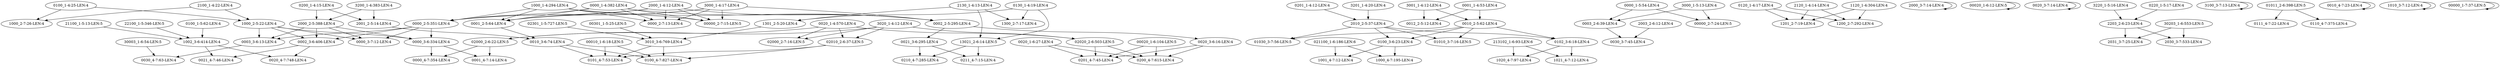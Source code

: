 digraph G {
    "3020_1-4:12-LEN:4" -> "02000_2-6:22-LEN:5";
    "3020_1-4:12-LEN:4" -> "02010_2-6:37-LEN:5";
    "3020_1-4:12-LEN:4" -> "02000_2-7:16-LEN:5";
    "3020_1-4:12-LEN:4" -> "02020_2-6:503-LEN:5";
    "2010_2-5:37-LEN:4" -> "01010_3-7:16-LEN:5";
    "2010_2-5:37-LEN:4" -> "0100_3-6:23-LEN:4";
    "2010_2-5:37-LEN:4" -> "01030_3-7:56-LEN:5";
    "2010_2-5:37-LEN:4" -> "0102_3-6:18-LEN:4";
    "3001_1-4:12-LEN:4" -> "0012_2-5:12-LEN:4";
    "3001_1-4:12-LEN:4" -> "0010_2-5:62-LEN:4";
    "22100_1-5:346-LEN:5" -> "1002_3-6:414-LEN:4";
    "30003_1-6:54-LEN:5" -> "0030_4-7:63-LEN:4";
    "0003_2-6:39-LEN:4" -> "0030_3-7:45-LEN:4";
    "0000_3-6:334-LEN:4" -> "0000_4-7:354-LEN:4";
    "0000_3-6:334-LEN:4" -> "0001_4-7:14-LEN:4";
    "0120_1-4:17-LEN:4" -> "1201_2-7:19-LEN:4";
    "0120_1-4:17-LEN:4" -> "1200_2-7:292-LEN:4";
    "1000_2-5:22-LEN:4" -> "0000_3-6:334-LEN:4";
    "1000_2-5:22-LEN:4" -> "0002_3-6:406-LEN:4";
    "1000_2-5:22-LEN:4" -> "0003_3-6:13-LEN:4";
    "1000_2-5:22-LEN:4" -> "0000_3-7:12-LEN:4";
    "1000_1-4:294-LEN:4" -> "0000_2-7:13-LEN:4";
    "1000_1-4:294-LEN:4" -> "00000_2-7:15-LEN:5";
    "1000_1-4:294-LEN:4" -> "0002_2-5:295-LEN:4";
    "1000_1-4:294-LEN:4" -> "0001_2-5:64-LEN:4";
    "1000_1-4:294-LEN:4" -> "0000_2-5:351-LEN:4";
    "0201_1-4:12-LEN:4" -> "2010_2-5:37-LEN:4";
    "2001_2-5:14-LEN:4" -> "0010_3-6:74-LEN:4";
    "2000_3-7:14-LEN:4" -> "2000_3-7:14-LEN:4";
    "00020_1-6:12-LEN:5" -> "00020_1-6:12-LEN:5";
    "0020_3-6:16-LEN:4" -> "0201_4-7:45-LEN:4";
    "0020_3-6:16-LEN:4" -> "0200_4-7:615-LEN:4";
    "0000_1-5:54-LEN:4" -> "0003_2-6:39-LEN:4";
    "0000_1-5:54-LEN:4" -> "00000_2-7:24-LEN:5";
    "0200_1-4:15-LEN:4" -> "2001_2-5:14-LEN:4";
    "0200_1-4:15-LEN:4" -> "2000_2-5:388-LEN:4";
    "1301_2-5:20-LEN:4" -> "3010_3-6:769-LEN:4";
    "2000_2-5:388-LEN:4" -> "0000_3-6:334-LEN:4";
    "2000_2-5:388-LEN:4" -> "0002_3-6:406-LEN:4";
    "2000_2-5:388-LEN:4" -> "0003_3-6:13-LEN:4";
    "2000_2-5:388-LEN:4" -> "0000_3-7:12-LEN:4";
    "0020_3-7:14-LEN:4" -> "0020_3-7:14-LEN:4";
    "3220_1-5:16-LEN:4" -> "2203_2-6:23-LEN:4";
    "0100_1-4:25-LEN:4" -> "1000_2-5:22-LEN:4";
    "0100_1-4:25-LEN:4" -> "1000_2-7:26-LEN:4";
    "3100_3-7:13-LEN:4" -> "3100_3-7:13-LEN:4";
    "02000_2-6:22-LEN:5" -> "0000_4-7:354-LEN:4";
    "02000_2-6:22-LEN:5" -> "0001_4-7:14-LEN:4";
    "0100_3-6:23-LEN:4" -> "1001_4-7:12-LEN:4";
    "0100_3-6:23-LEN:4" -> "1000_4-7:195-LEN:4";
    "0021_3-6:295-LEN:4" -> "0210_4-7:285-LEN:4";
    "0021_3-6:295-LEN:4" -> "0211_4-7:15-LEN:4";
    "0002_3-6:406-LEN:4" -> "0021_4-7:46-LEN:4";
    "0002_3-6:406-LEN:4" -> "0020_4-7:748-LEN:4";
    "0000_1-4:382-LEN:4" -> "0000_2-7:13-LEN:4";
    "0000_1-4:382-LEN:4" -> "00000_2-7:15-LEN:5";
    "0000_1-4:382-LEN:4" -> "0002_2-5:295-LEN:4";
    "0000_1-4:382-LEN:4" -> "0001_2-5:64-LEN:4";
    "0000_1-4:382-LEN:4" -> "0000_2-5:351-LEN:4";
    "0020_1-6:27-LEN:4" -> "0201_4-7:45-LEN:4";
    "0020_1-6:27-LEN:4" -> "0200_4-7:615-LEN:4";
    "01011_2-6:398-LEN:5" -> "0111_4-7:22-LEN:4";
    "01011_2-6:398-LEN:5" -> "0110_4-7:375-LEN:4";
    "0010_3-6:74-LEN:4" -> "0100_4-7:827-LEN:4";
    "0010_3-6:74-LEN:4" -> "0101_4-7:53-LEN:4";
    "2000_1-4:12-LEN:4" -> "0000_2-7:13-LEN:4";
    "2000_1-4:12-LEN:4" -> "00000_2-7:15-LEN:5";
    "2000_1-4:12-LEN:4" -> "0002_2-5:295-LEN:4";
    "2000_1-4:12-LEN:4" -> "0001_2-5:64-LEN:4";
    "2000_1-4:12-LEN:4" -> "0000_2-5:351-LEN:4";
    "0220_1-5:17-LEN:4" -> "2203_2-6:23-LEN:4";
    "0003_3-6:13-LEN:4" -> "0030_4-7:63-LEN:4";
    "0002_2-5:295-LEN:4" -> "0020_3-6:16-LEN:4";
    "0002_2-5:295-LEN:4" -> "0021_3-6:295-LEN:4";
    "2120_1-4:14-LEN:4" -> "1201_2-7:19-LEN:4";
    "2120_1-4:14-LEN:4" -> "1200_2-7:292-LEN:4";
    "0100_1-5:62-LEN:4" -> "1002_3-6:414-LEN:4";
    "0010_4-7:23-LEN:4" -> "0010_4-7:23-LEN:4";
    "0001_1-4:53-LEN:4" -> "0012_2-5:12-LEN:4";
    "0001_1-4:53-LEN:4" -> "0010_2-5:62-LEN:4";
    "30203_1-6:553-LEN:5" -> "2031_3-7:25-LEN:4";
    "30203_1-6:553-LEN:5" -> "2030_3-7:533-LEN:4";
    "0020_1-4:570-LEN:4" -> "02000_2-6:22-LEN:5";
    "0020_1-4:570-LEN:4" -> "02010_2-6:37-LEN:5";
    "0020_1-4:570-LEN:4" -> "02000_2-7:16-LEN:5";
    "0020_1-4:570-LEN:4" -> "02020_2-6:503-LEN:5";
    "00301_1-5:25-LEN:5" -> "3010_3-6:769-LEN:4";
    "02010_2-6:37-LEN:5" -> "0100_4-7:827-LEN:4";
    "02010_2-6:37-LEN:5" -> "0101_4-7:53-LEN:4";
    "021100_1-6:186-LEN:6" -> "1001_4-7:12-LEN:4";
    "021100_1-6:186-LEN:6" -> "1000_4-7:195-LEN:4";
    "02020_2-6:503-LEN:5" -> "0201_4-7:45-LEN:4";
    "02020_2-6:503-LEN:5" -> "0200_4-7:615-LEN:4";
    "21100_1-5:13-LEN:5" -> "1002_3-6:414-LEN:4";
    "0102_3-6:18-LEN:4" -> "1020_4-7:97-LEN:4";
    "0102_3-6:18-LEN:4" -> "1021_4-7:12-LEN:4";
    "1120_1-4:304-LEN:4" -> "1201_2-7:19-LEN:4";
    "1120_1-4:304-LEN:4" -> "1200_2-7:292-LEN:4";
    "2003_2-6:12-LEN:4" -> "0030_3-7:45-LEN:4";
    "1002_3-6:414-LEN:4" -> "0021_4-7:46-LEN:4";
    "1002_3-6:414-LEN:4" -> "0020_4-7:748-LEN:4";
    "3010_3-6:769-LEN:4" -> "0100_4-7:827-LEN:4";
    "3010_3-6:769-LEN:4" -> "0101_4-7:53-LEN:4";
    "00020_1-6:104-LEN:5" -> "0201_4-7:45-LEN:4";
    "00020_1-6:104-LEN:5" -> "0200_4-7:615-LEN:4";
    "1010_3-7:12-LEN:4" -> "1010_3-7:12-LEN:4";
    "02301_1-5:727-LEN:5" -> "3010_3-6:769-LEN:4";
    "2130_1-4:13-LEN:4" -> "1301_2-5:20-LEN:4";
    "2130_1-4:13-LEN:4" -> "1300_2-7:17-LEN:4";
    "2130_1-4:13-LEN:4" -> "13021_2-6:14-LEN:5";
    "2100_1-4:22-LEN:4" -> "1000_2-5:22-LEN:4";
    "2100_1-4:22-LEN:4" -> "1000_2-7:26-LEN:4";
    "0010_2-5:62-LEN:4" -> "01010_3-7:16-LEN:5";
    "0010_2-5:62-LEN:4" -> "0100_3-6:23-LEN:4";
    "0010_2-5:62-LEN:4" -> "01030_3-7:56-LEN:5";
    "0010_2-5:62-LEN:4" -> "0102_3-6:18-LEN:4";
    "2203_2-6:23-LEN:4" -> "2031_3-7:25-LEN:4";
    "2203_2-6:23-LEN:4" -> "2030_3-7:533-LEN:4";
    "0001_2-5:64-LEN:4" -> "0010_3-6:74-LEN:4";
    "3200_1-4:383-LEN:4" -> "2001_2-5:14-LEN:4";
    "3200_1-4:383-LEN:4" -> "2000_2-5:388-LEN:4";
    "3000_1-5:13-LEN:4" -> "0003_2-6:39-LEN:4";
    "3000_1-5:13-LEN:4" -> "00000_2-7:24-LEN:5";
    "13021_2-6:14-LEN:5" -> "0210_4-7:285-LEN:4";
    "13021_2-6:14-LEN:5" -> "0211_4-7:15-LEN:4";
    "00000_1-7:37-LEN:5" -> "00000_1-7:37-LEN:5";
    "3000_1-4:17-LEN:4" -> "0000_2-7:13-LEN:4";
    "3000_1-4:17-LEN:4" -> "00000_2-7:15-LEN:5";
    "3000_1-4:17-LEN:4" -> "0002_2-5:295-LEN:4";
    "3000_1-4:17-LEN:4" -> "0001_2-5:64-LEN:4";
    "3000_1-4:17-LEN:4" -> "0000_2-5:351-LEN:4";
    "213102_1-6:93-LEN:6" -> "1020_4-7:97-LEN:4";
    "213102_1-6:93-LEN:6" -> "1021_4-7:12-LEN:4";
    "0000_2-5:351-LEN:4" -> "0000_3-6:334-LEN:4";
    "0000_2-5:351-LEN:4" -> "0002_3-6:406-LEN:4";
    "0000_2-5:351-LEN:4" -> "0003_3-6:13-LEN:4";
    "0000_2-5:351-LEN:4" -> "0000_3-7:12-LEN:4";
    "00010_1-6:18-LEN:5" -> "0100_4-7:827-LEN:4";
    "00010_1-6:18-LEN:5" -> "0101_4-7:53-LEN:4";
    "0130_1-4:19-LEN:4" -> "1301_2-5:20-LEN:4";
    "0130_1-4:19-LEN:4" -> "1300_2-7:17-LEN:4";
    "0130_1-4:19-LEN:4" -> "13021_2-6:14-LEN:5";
    "3201_1-4:20-LEN:4" -> "2010_2-5:37-LEN:4";
}
